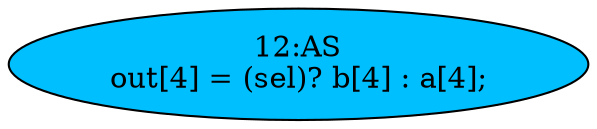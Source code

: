 strict digraph "" {
	node [label="\N"];
	"12:AS"	[ast="<pyverilog.vparser.ast.Assign object at 0x7fe5e374d390>",
		def_var="['out']",
		fillcolor=deepskyblue,
		label="12:AS
out[4] = (sel)? b[4] : a[4];",
		statements="[]",
		style=filled,
		typ=Assign,
		use_var="['sel', 'b', 'a']"];
}
